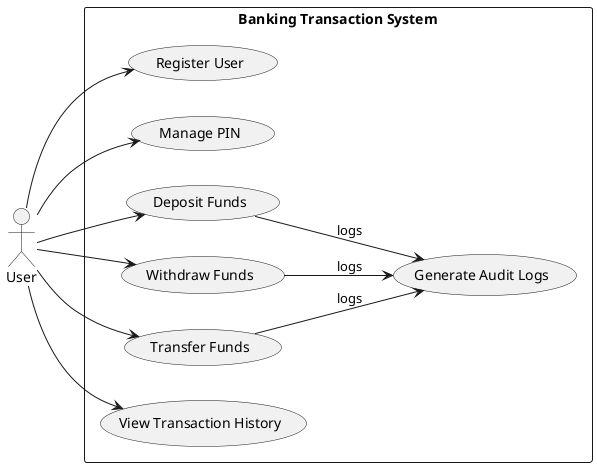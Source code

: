 @startuml
left to right direction
actor User

rectangle "Banking Transaction System" {
  usecase "Register User" as UC1
  usecase "Manage PIN" as UC2
  usecase "Deposit Funds" as UC3
  usecase "Withdraw Funds" as UC4
  usecase "Transfer Funds" as UC5
  usecase "View Transaction History" as UC6
  usecase "Generate Audit Logs" as UC7
}

User --> UC1
User --> UC2
User --> UC3
User --> UC4
User --> UC5
User --> UC6

UC3 --> UC7 : logs
UC4 --> UC7 : logs
UC5 --> UC7 : logs

@enduml
